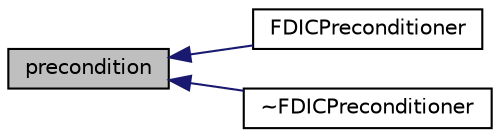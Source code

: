 digraph "precondition"
{
  bgcolor="transparent";
  edge [fontname="Helvetica",fontsize="10",labelfontname="Helvetica",labelfontsize="10"];
  node [fontname="Helvetica",fontsize="10",shape=record];
  rankdir="LR";
  Node1 [label="precondition",height=0.2,width=0.4,color="black", fillcolor="grey75", style="filled", fontcolor="black"];
  Node1 -> Node2 [dir="back",color="midnightblue",fontsize="10",style="solid",fontname="Helvetica"];
  Node2 [label="FDICPreconditioner",height=0.2,width=0.4,color="black",URL="$a00759.html#a4605dc1fe3e0bbe5c51abb8ae6525806",tooltip="Construct from matrix components and preconditioner solver controls. "];
  Node1 -> Node3 [dir="back",color="midnightblue",fontsize="10",style="solid",fontname="Helvetica"];
  Node3 [label="~FDICPreconditioner",height=0.2,width=0.4,color="black",URL="$a00759.html#a92a6e614797127fac3824c3e7c9f8578",tooltip="Destructor. "];
}
